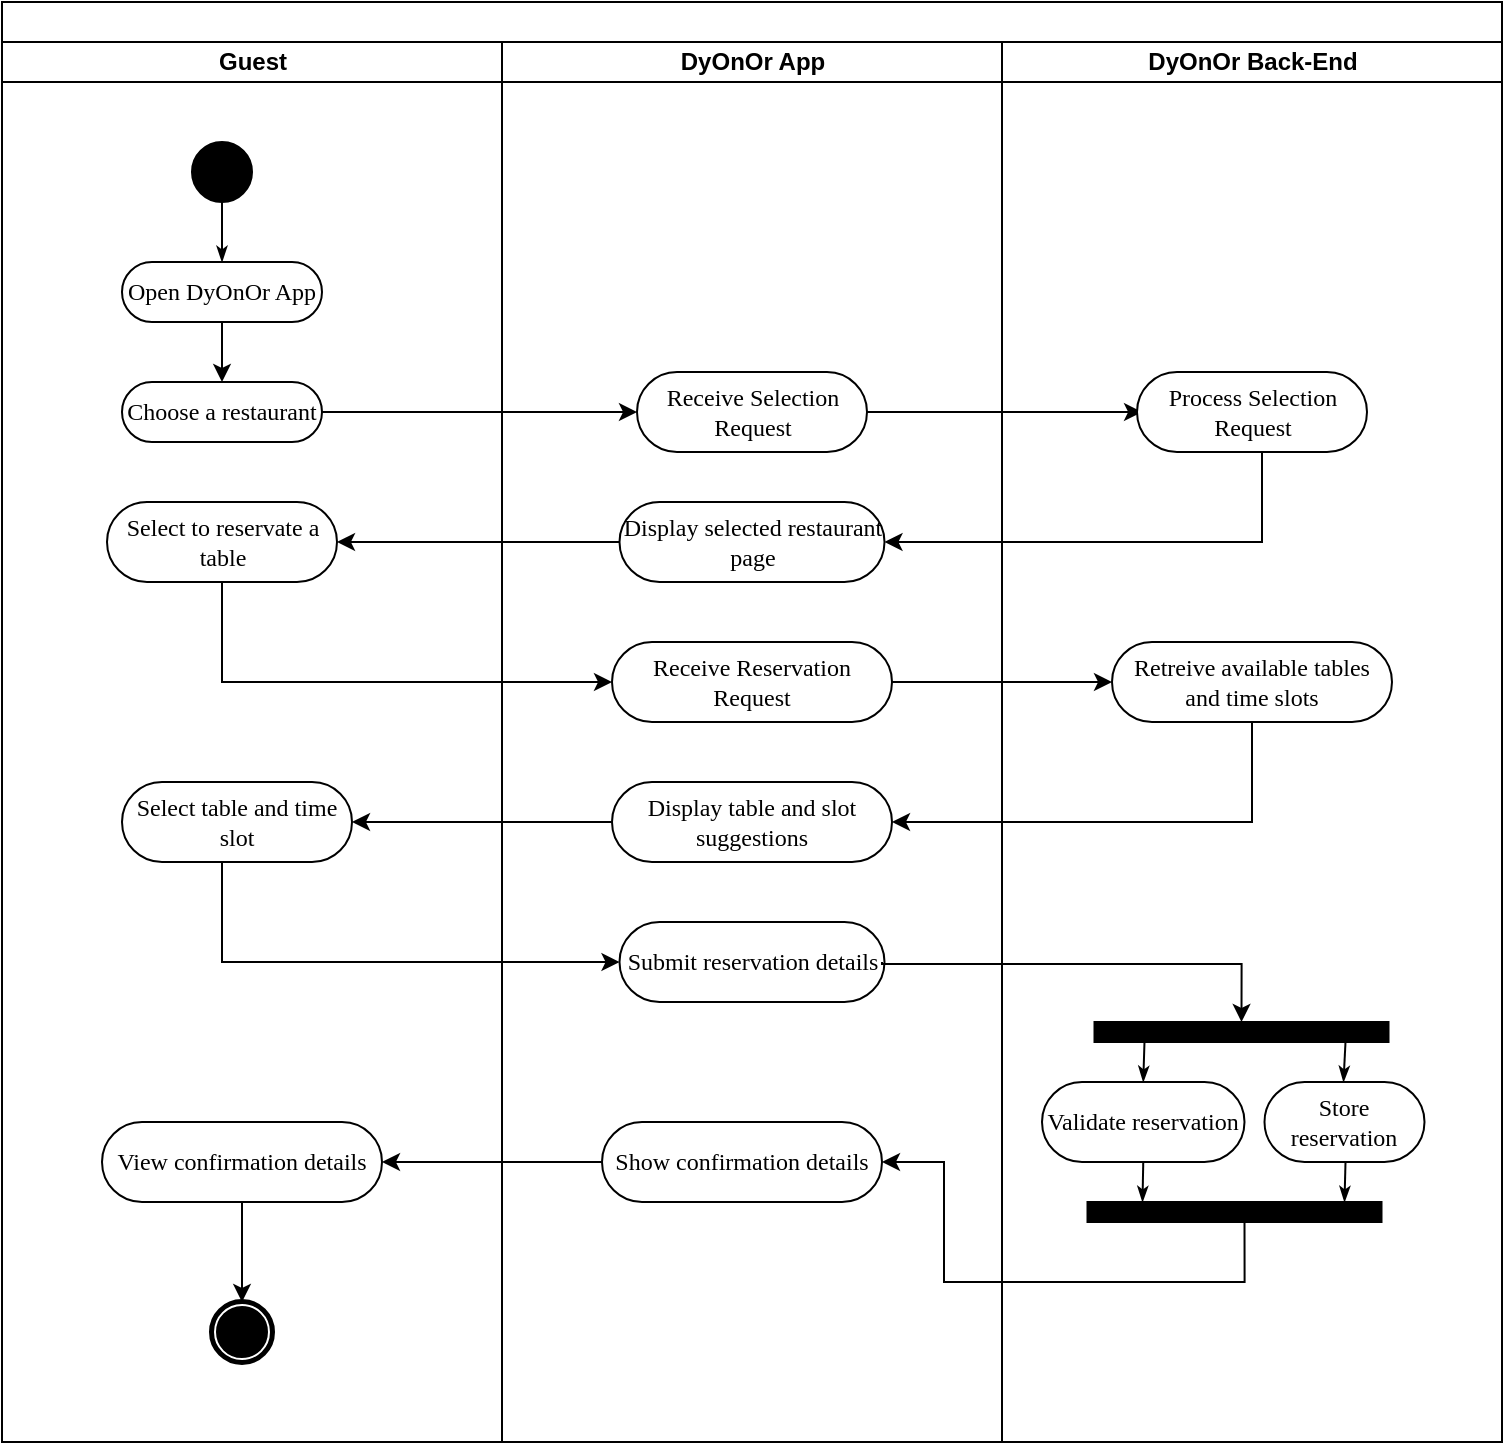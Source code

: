 <mxfile version="24.8.6">
  <diagram name="Page-1" id="0783ab3e-0a74-02c8-0abd-f7b4e66b4bec">
    <mxGraphModel dx="954" dy="599" grid="1" gridSize="10" guides="1" tooltips="1" connect="1" arrows="1" fold="1" page="1" pageScale="1" pageWidth="850" pageHeight="1100" background="none" math="0" shadow="0">
      <root>
        <mxCell id="0" />
        <mxCell id="1" parent="0" />
        <mxCell id="1c1d494c118603dd-1" value="" style="swimlane;html=1;childLayout=stackLayout;startSize=20;rounded=0;shadow=0;comic=0;labelBackgroundColor=none;strokeWidth=1;fontFamily=Verdana;fontSize=12;align=center;" parent="1" vertex="1">
          <mxGeometry x="40" y="20" width="750" height="720" as="geometry" />
        </mxCell>
        <mxCell id="1c1d494c118603dd-2" value="Guest" style="swimlane;html=1;startSize=20;" parent="1c1d494c118603dd-1" vertex="1">
          <mxGeometry y="20" width="250" height="700" as="geometry" />
        </mxCell>
        <mxCell id="60571a20871a0731-4" value="" style="ellipse;whiteSpace=wrap;html=1;rounded=0;shadow=0;comic=0;labelBackgroundColor=none;strokeWidth=1;fillColor=#000000;fontFamily=Verdana;fontSize=12;align=center;" parent="1c1d494c118603dd-2" vertex="1">
          <mxGeometry x="95" y="50" width="30" height="30" as="geometry" />
        </mxCell>
        <mxCell id="XNlw5FPeqtOS92LYTXNj-4" style="edgeStyle=orthogonalEdgeStyle;rounded=0;orthogonalLoop=1;jettySize=auto;html=1;" edge="1" parent="1c1d494c118603dd-2" source="60571a20871a0731-8">
          <mxGeometry relative="1" as="geometry">
            <mxPoint x="110" y="170" as="targetPoint" />
          </mxGeometry>
        </mxCell>
        <mxCell id="60571a20871a0731-8" value="Open DyOnOr App" style="rounded=1;whiteSpace=wrap;html=1;shadow=0;comic=0;labelBackgroundColor=none;strokeWidth=1;fontFamily=Verdana;fontSize=12;align=center;arcSize=50;" parent="1c1d494c118603dd-2" vertex="1">
          <mxGeometry x="60" y="110" width="100" height="30" as="geometry" />
        </mxCell>
        <mxCell id="1c1d494c118603dd-27" style="edgeStyle=orthogonalEdgeStyle;rounded=0;html=1;labelBackgroundColor=none;startArrow=none;startFill=0;startSize=5;endArrow=classicThin;endFill=1;endSize=5;jettySize=auto;orthogonalLoop=1;strokeWidth=1;fontFamily=Verdana;fontSize=12" parent="1c1d494c118603dd-2" source="60571a20871a0731-4" target="60571a20871a0731-8" edge="1">
          <mxGeometry relative="1" as="geometry" />
        </mxCell>
        <mxCell id="XNlw5FPeqtOS92LYTXNj-5" value="Choose a restaurant" style="rounded=1;whiteSpace=wrap;html=1;shadow=0;comic=0;labelBackgroundColor=none;strokeWidth=1;fontFamily=Verdana;fontSize=12;align=center;arcSize=50;" vertex="1" parent="1c1d494c118603dd-2">
          <mxGeometry x="60" y="170" width="100" height="30" as="geometry" />
        </mxCell>
        <mxCell id="XNlw5FPeqtOS92LYTXNj-14" value="Select to reservate a table" style="rounded=1;whiteSpace=wrap;html=1;shadow=0;comic=0;labelBackgroundColor=none;strokeWidth=1;fontFamily=Verdana;fontSize=12;align=center;arcSize=50;" vertex="1" parent="1c1d494c118603dd-2">
          <mxGeometry x="52.5" y="230" width="115" height="40" as="geometry" />
        </mxCell>
        <mxCell id="XNlw5FPeqtOS92LYTXNj-24" value="Select table and time slot" style="rounded=1;whiteSpace=wrap;html=1;shadow=0;comic=0;labelBackgroundColor=none;strokeWidth=1;fontFamily=Verdana;fontSize=12;align=center;arcSize=50;" vertex="1" parent="1c1d494c118603dd-2">
          <mxGeometry x="60" y="370" width="115" height="40" as="geometry" />
        </mxCell>
        <mxCell id="XNlw5FPeqtOS92LYTXNj-55" style="edgeStyle=orthogonalEdgeStyle;rounded=0;orthogonalLoop=1;jettySize=auto;html=1;entryX=0.5;entryY=0;entryDx=0;entryDy=0;" edge="1" parent="1c1d494c118603dd-2" source="XNlw5FPeqtOS92LYTXNj-43" target="60571a20871a0731-5">
          <mxGeometry relative="1" as="geometry" />
        </mxCell>
        <mxCell id="XNlw5FPeqtOS92LYTXNj-43" value="View confirmation details" style="rounded=1;whiteSpace=wrap;html=1;shadow=0;comic=0;labelBackgroundColor=none;strokeWidth=1;fontFamily=Verdana;fontSize=12;align=center;arcSize=50;" vertex="1" parent="1c1d494c118603dd-2">
          <mxGeometry x="50" y="540" width="140" height="40" as="geometry" />
        </mxCell>
        <mxCell id="60571a20871a0731-5" value="" style="shape=mxgraph.bpmn.shape;html=1;verticalLabelPosition=bottom;labelBackgroundColor=#ffffff;verticalAlign=top;perimeter=ellipsePerimeter;outline=end;symbol=terminate;rounded=0;shadow=0;comic=0;strokeWidth=1;fontFamily=Verdana;fontSize=12;align=center;" parent="1c1d494c118603dd-2" vertex="1">
          <mxGeometry x="105" y="630" width="30" height="30" as="geometry" />
        </mxCell>
        <mxCell id="1c1d494c118603dd-3" value="DyOnOr App" style="swimlane;html=1;startSize=20;" parent="1c1d494c118603dd-1" vertex="1">
          <mxGeometry x="250" y="20" width="250" height="700" as="geometry" />
        </mxCell>
        <mxCell id="XNlw5FPeqtOS92LYTXNj-7" value="Receive Selection Request" style="rounded=1;whiteSpace=wrap;html=1;shadow=0;comic=0;labelBackgroundColor=none;strokeWidth=1;fontFamily=Verdana;fontSize=12;align=center;arcSize=50;" vertex="1" parent="1c1d494c118603dd-3">
          <mxGeometry x="67.5" y="165" width="115" height="40" as="geometry" />
        </mxCell>
        <mxCell id="XNlw5FPeqtOS92LYTXNj-12" value="Display selected restaurant page" style="rounded=1;whiteSpace=wrap;html=1;shadow=0;comic=0;labelBackgroundColor=none;strokeWidth=1;fontFamily=Verdana;fontSize=12;align=center;arcSize=50;" vertex="1" parent="1c1d494c118603dd-3">
          <mxGeometry x="58.75" y="230" width="132.5" height="40" as="geometry" />
        </mxCell>
        <mxCell id="XNlw5FPeqtOS92LYTXNj-17" value="Receive Reservation Request" style="rounded=1;whiteSpace=wrap;html=1;shadow=0;comic=0;labelBackgroundColor=none;strokeWidth=1;fontFamily=Verdana;fontSize=12;align=center;arcSize=50;" vertex="1" parent="1c1d494c118603dd-3">
          <mxGeometry x="55" y="300" width="140" height="40" as="geometry" />
        </mxCell>
        <mxCell id="XNlw5FPeqtOS92LYTXNj-22" value="Display table and slot suggestions" style="rounded=1;whiteSpace=wrap;html=1;shadow=0;comic=0;labelBackgroundColor=none;strokeWidth=1;fontFamily=Verdana;fontSize=12;align=center;arcSize=50;" vertex="1" parent="1c1d494c118603dd-3">
          <mxGeometry x="55" y="370" width="140" height="40" as="geometry" />
        </mxCell>
        <mxCell id="XNlw5FPeqtOS92LYTXNj-25" value="Submit reservation details" style="rounded=1;whiteSpace=wrap;html=1;shadow=0;comic=0;labelBackgroundColor=none;strokeWidth=1;fontFamily=Verdana;fontSize=12;align=center;arcSize=50;" vertex="1" parent="1c1d494c118603dd-3">
          <mxGeometry x="58.75" y="440" width="132.5" height="40" as="geometry" />
        </mxCell>
        <mxCell id="XNlw5FPeqtOS92LYTXNj-40" value="Show confirmation details" style="rounded=1;whiteSpace=wrap;html=1;shadow=0;comic=0;labelBackgroundColor=none;strokeWidth=1;fontFamily=Verdana;fontSize=12;align=center;arcSize=50;" vertex="1" parent="1c1d494c118603dd-3">
          <mxGeometry x="50" y="540" width="140" height="40" as="geometry" />
        </mxCell>
        <mxCell id="XNlw5FPeqtOS92LYTXNj-6" style="edgeStyle=orthogonalEdgeStyle;rounded=0;orthogonalLoop=1;jettySize=auto;html=1;entryX=0;entryY=0.5;entryDx=0;entryDy=0;" edge="1" parent="1c1d494c118603dd-1" source="XNlw5FPeqtOS92LYTXNj-5" target="XNlw5FPeqtOS92LYTXNj-7">
          <mxGeometry relative="1" as="geometry">
            <mxPoint x="290" y="205" as="targetPoint" />
          </mxGeometry>
        </mxCell>
        <mxCell id="XNlw5FPeqtOS92LYTXNj-8" style="edgeStyle=orthogonalEdgeStyle;rounded=0;orthogonalLoop=1;jettySize=auto;html=1;entryX=0.022;entryY=0.5;entryDx=0;entryDy=0;entryPerimeter=0;" edge="1" parent="1c1d494c118603dd-1" source="XNlw5FPeqtOS92LYTXNj-7" target="XNlw5FPeqtOS92LYTXNj-9">
          <mxGeometry relative="1" as="geometry">
            <mxPoint x="560" y="210" as="targetPoint" />
          </mxGeometry>
        </mxCell>
        <mxCell id="XNlw5FPeqtOS92LYTXNj-13" style="edgeStyle=orthogonalEdgeStyle;rounded=0;orthogonalLoop=1;jettySize=auto;html=1;entryX=1;entryY=0.5;entryDx=0;entryDy=0;" edge="1" parent="1c1d494c118603dd-1" source="XNlw5FPeqtOS92LYTXNj-9" target="XNlw5FPeqtOS92LYTXNj-12">
          <mxGeometry relative="1" as="geometry">
            <Array as="points">
              <mxPoint x="630" y="270" />
            </Array>
          </mxGeometry>
        </mxCell>
        <mxCell id="XNlw5FPeqtOS92LYTXNj-16" style="edgeStyle=orthogonalEdgeStyle;rounded=0;orthogonalLoop=1;jettySize=auto;html=1;entryX=1;entryY=0.5;entryDx=0;entryDy=0;" edge="1" parent="1c1d494c118603dd-1" source="XNlw5FPeqtOS92LYTXNj-12" target="XNlw5FPeqtOS92LYTXNj-14">
          <mxGeometry relative="1" as="geometry" />
        </mxCell>
        <mxCell id="XNlw5FPeqtOS92LYTXNj-20" style="edgeStyle=orthogonalEdgeStyle;rounded=0;orthogonalLoop=1;jettySize=auto;html=1;entryX=0;entryY=0.5;entryDx=0;entryDy=0;" edge="1" parent="1c1d494c118603dd-1" source="XNlw5FPeqtOS92LYTXNj-14" target="XNlw5FPeqtOS92LYTXNj-17">
          <mxGeometry relative="1" as="geometry">
            <Array as="points">
              <mxPoint x="110" y="340" />
            </Array>
          </mxGeometry>
        </mxCell>
        <mxCell id="XNlw5FPeqtOS92LYTXNj-21" style="edgeStyle=orthogonalEdgeStyle;rounded=0;orthogonalLoop=1;jettySize=auto;html=1;entryX=0;entryY=0.5;entryDx=0;entryDy=0;" edge="1" parent="1c1d494c118603dd-1" source="XNlw5FPeqtOS92LYTXNj-17" target="XNlw5FPeqtOS92LYTXNj-18">
          <mxGeometry relative="1" as="geometry" />
        </mxCell>
        <mxCell id="XNlw5FPeqtOS92LYTXNj-23" style="edgeStyle=orthogonalEdgeStyle;rounded=0;orthogonalLoop=1;jettySize=auto;html=1;entryX=1;entryY=0.5;entryDx=0;entryDy=0;" edge="1" parent="1c1d494c118603dd-1" source="XNlw5FPeqtOS92LYTXNj-18" target="XNlw5FPeqtOS92LYTXNj-22">
          <mxGeometry relative="1" as="geometry">
            <Array as="points">
              <mxPoint x="625" y="410" />
            </Array>
          </mxGeometry>
        </mxCell>
        <mxCell id="XNlw5FPeqtOS92LYTXNj-28" style="edgeStyle=orthogonalEdgeStyle;rounded=0;orthogonalLoop=1;jettySize=auto;html=1;entryX=1;entryY=0.5;entryDx=0;entryDy=0;" edge="1" parent="1c1d494c118603dd-1" source="XNlw5FPeqtOS92LYTXNj-22" target="XNlw5FPeqtOS92LYTXNj-24">
          <mxGeometry relative="1" as="geometry" />
        </mxCell>
        <mxCell id="XNlw5FPeqtOS92LYTXNj-29" style="edgeStyle=orthogonalEdgeStyle;rounded=0;orthogonalLoop=1;jettySize=auto;html=1;entryX=0;entryY=0.5;entryDx=0;entryDy=0;" edge="1" parent="1c1d494c118603dd-1" source="XNlw5FPeqtOS92LYTXNj-24" target="XNlw5FPeqtOS92LYTXNj-25">
          <mxGeometry relative="1" as="geometry">
            <Array as="points">
              <mxPoint x="110" y="480" />
            </Array>
          </mxGeometry>
        </mxCell>
        <mxCell id="1c1d494c118603dd-4" value="DyOnOr Back-End" style="swimlane;html=1;startSize=20;" parent="1c1d494c118603dd-1" vertex="1">
          <mxGeometry x="500" y="20" width="250" height="700" as="geometry" />
        </mxCell>
        <mxCell id="XNlw5FPeqtOS92LYTXNj-9" value="Process Selection Request" style="rounded=1;whiteSpace=wrap;html=1;shadow=0;comic=0;labelBackgroundColor=none;strokeWidth=1;fontFamily=Verdana;fontSize=12;align=center;arcSize=50;" vertex="1" parent="1c1d494c118603dd-4">
          <mxGeometry x="67.5" y="165" width="115" height="40" as="geometry" />
        </mxCell>
        <mxCell id="XNlw5FPeqtOS92LYTXNj-18" value="Retreive available tables and time slots" style="rounded=1;whiteSpace=wrap;html=1;shadow=0;comic=0;labelBackgroundColor=none;strokeWidth=1;fontFamily=Verdana;fontSize=12;align=center;arcSize=50;" vertex="1" parent="1c1d494c118603dd-4">
          <mxGeometry x="55" y="300" width="140" height="40" as="geometry" />
        </mxCell>
        <mxCell id="1c1d494c118603dd-12" value="" style="whiteSpace=wrap;html=1;rounded=0;shadow=0;comic=0;labelBackgroundColor=none;strokeWidth=1;fillColor=#000000;fontFamily=Verdana;fontSize=12;align=center;rotation=0;" parent="1c1d494c118603dd-4" vertex="1">
          <mxGeometry x="46.25" y="490" width="147" height="10" as="geometry" />
        </mxCell>
        <mxCell id="XNlw5FPeqtOS92LYTXNj-31" value="Validate reservation" style="rounded=1;whiteSpace=wrap;html=1;shadow=0;comic=0;labelBackgroundColor=none;strokeWidth=1;fontFamily=Verdana;fontSize=12;align=center;arcSize=50;" vertex="1" parent="1c1d494c118603dd-4">
          <mxGeometry x="20" y="520" width="101.25" height="40" as="geometry" />
        </mxCell>
        <mxCell id="XNlw5FPeqtOS92LYTXNj-32" value="Store reservation" style="rounded=1;whiteSpace=wrap;html=1;shadow=0;comic=0;labelBackgroundColor=none;strokeWidth=1;fontFamily=Verdana;fontSize=12;align=center;arcSize=50;" vertex="1" parent="1c1d494c118603dd-4">
          <mxGeometry x="131.25" y="520" width="80" height="40" as="geometry" />
        </mxCell>
        <mxCell id="XNlw5FPeqtOS92LYTXNj-33" style="edgeStyle=none;rounded=0;html=1;labelBackgroundColor=none;startArrow=none;startFill=0;startSize=5;endArrow=classicThin;endFill=1;endSize=5;jettySize=auto;orthogonalLoop=1;strokeWidth=1;fontFamily=Verdana;fontSize=12;entryX=0.5;entryY=0;entryDx=0;entryDy=0;" edge="1" parent="1c1d494c118603dd-4" target="XNlw5FPeqtOS92LYTXNj-31">
          <mxGeometry relative="1" as="geometry">
            <mxPoint x="71.25" y="500" as="sourcePoint" />
            <mxPoint x="71.25" y="610" as="targetPoint" />
          </mxGeometry>
        </mxCell>
        <mxCell id="XNlw5FPeqtOS92LYTXNj-35" style="edgeStyle=none;rounded=0;html=1;labelBackgroundColor=none;startArrow=none;startFill=0;startSize=5;endArrow=classicThin;endFill=1;endSize=5;jettySize=auto;orthogonalLoop=1;strokeWidth=1;fontFamily=Verdana;fontSize=12;entryX=0.5;entryY=0;entryDx=0;entryDy=0;" edge="1" parent="1c1d494c118603dd-4">
          <mxGeometry relative="1" as="geometry">
            <mxPoint x="171.75" y="500" as="sourcePoint" />
            <mxPoint x="170.75" y="520" as="targetPoint" />
          </mxGeometry>
        </mxCell>
        <mxCell id="XNlw5FPeqtOS92LYTXNj-36" value="" style="whiteSpace=wrap;html=1;rounded=0;shadow=0;comic=0;labelBackgroundColor=none;strokeWidth=1;fillColor=#000000;fontFamily=Verdana;fontSize=12;align=center;rotation=0;" vertex="1" parent="1c1d494c118603dd-4">
          <mxGeometry x="42.75" y="580" width="147" height="10" as="geometry" />
        </mxCell>
        <mxCell id="XNlw5FPeqtOS92LYTXNj-37" style="edgeStyle=none;rounded=0;html=1;labelBackgroundColor=none;startArrow=none;startFill=0;startSize=5;endArrow=classicThin;endFill=1;endSize=5;jettySize=auto;orthogonalLoop=1;strokeWidth=1;fontFamily=Verdana;fontSize=12;" edge="1" parent="1c1d494c118603dd-4">
          <mxGeometry relative="1" as="geometry">
            <mxPoint x="70.63" y="560" as="sourcePoint" />
            <mxPoint x="70.25" y="580" as="targetPoint" />
            <Array as="points">
              <mxPoint x="70.13" y="560" />
            </Array>
          </mxGeometry>
        </mxCell>
        <mxCell id="XNlw5FPeqtOS92LYTXNj-38" style="edgeStyle=none;rounded=0;html=1;labelBackgroundColor=none;startArrow=none;startFill=0;startSize=5;endArrow=classicThin;endFill=1;endSize=5;jettySize=auto;orthogonalLoop=1;strokeWidth=1;fontFamily=Verdana;fontSize=12;" edge="1" parent="1c1d494c118603dd-4">
          <mxGeometry relative="1" as="geometry">
            <mxPoint x="171.75" y="560" as="sourcePoint" />
            <mxPoint x="171.25" y="580" as="targetPoint" />
          </mxGeometry>
        </mxCell>
        <mxCell id="XNlw5FPeqtOS92LYTXNj-42" style="edgeStyle=orthogonalEdgeStyle;rounded=0;orthogonalLoop=1;jettySize=auto;html=1;entryX=1;entryY=0.5;entryDx=0;entryDy=0;" edge="1" parent="1c1d494c118603dd-4" target="XNlw5FPeqtOS92LYTXNj-40">
          <mxGeometry relative="1" as="geometry">
            <mxPoint x="121.25" y="590" as="sourcePoint" />
            <mxPoint x="-58.75" y="485" as="targetPoint" />
            <Array as="points">
              <mxPoint x="121" y="620" />
              <mxPoint x="-29" y="620" />
              <mxPoint x="-29" y="560" />
            </Array>
          </mxGeometry>
        </mxCell>
        <mxCell id="XNlw5FPeqtOS92LYTXNj-49" style="edgeStyle=orthogonalEdgeStyle;rounded=0;orthogonalLoop=1;jettySize=auto;html=1;entryX=0.5;entryY=0;entryDx=0;entryDy=0;" edge="1" parent="1c1d494c118603dd-4" target="1c1d494c118603dd-12">
          <mxGeometry relative="1" as="geometry">
            <mxPoint x="-60" y="460" as="sourcePoint" />
            <mxPoint x="177.065" y="530" as="targetPoint" />
            <Array as="points">
              <mxPoint x="-60" y="461" />
              <mxPoint x="120" y="461" />
            </Array>
          </mxGeometry>
        </mxCell>
        <mxCell id="XNlw5FPeqtOS92LYTXNj-53" style="edgeStyle=orthogonalEdgeStyle;rounded=0;orthogonalLoop=1;jettySize=auto;html=1;entryX=1;entryY=0.5;entryDx=0;entryDy=0;" edge="1" parent="1c1d494c118603dd-1" source="XNlw5FPeqtOS92LYTXNj-40" target="XNlw5FPeqtOS92LYTXNj-43">
          <mxGeometry relative="1" as="geometry" />
        </mxCell>
      </root>
    </mxGraphModel>
  </diagram>
</mxfile>
